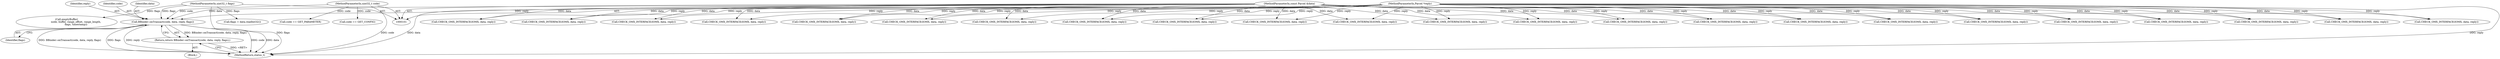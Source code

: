 digraph "0_Android_1171e7c047bf79e7c93342bb6a812c9edd86aa84@pointer" {
"1001051" [label="(Call,BBinder::onTransact(code, data, reply, flags))"];
"1000102" [label="(MethodParameterIn,uint32_t code)"];
"1000103" [label="(MethodParameterIn,const Parcel &data)"];
"1000104" [label="(MethodParameterIn,Parcel *reply)"];
"1000105" [label="(MethodParameterIn,uint32_t flags)"];
"1001050" [label="(Return,return BBinder::onTransact(code, data, reply, flags);)"];
"1000368" [label="(Call,code == GET_PARAMETER)"];
"1000806" [label="(Call,CHECK_OMX_INTERFACE(IOMX, data, reply))"];
"1001053" [label="(Identifier,data)"];
"1000871" [label="(Call,CHECK_OMX_INTERFACE(IOMX, data, reply))"];
"1000996" [label="(Call,flags = data.readInt32())"];
"1000112" [label="(Call,CHECK_OMX_INTERFACE(IOMX, data, reply))"];
"1000276" [label="(Call,CHECK_OMX_INTERFACE(IOMX, data, reply))"];
"1000486" [label="(Call,CHECK_OMX_INTERFACE(IOMX, data, reply))"];
"1000622" [label="(Call,CHECK_OMX_INTERFACE(IOMX, data, reply))"];
"1001051" [label="(Call,BBinder::onTransact(code, data, reply, flags))"];
"1001056" [label="(MethodReturn,status_t)"];
"1000918" [label="(Call,CHECK_OMX_INTERFACE(IOMX, data, reply))"];
"1001054" [label="(Identifier,reply)"];
"1000419" [label="(Call,CHECK_OMX_INTERFACE(IOMX, data, reply))"];
"1000712" [label="(Call,CHECK_OMX_INTERFACE(IOMX, data, reply))"];
"1000109" [label="(Block,)"];
"1000947" [label="(Call,CHECK_OMX_INTERFACE(IOMX, data, reply))"];
"1000102" [label="(MethodParameterIn,uint32_t code)"];
"1000971" [label="(Call,CHECK_OMX_INTERFACE(IOMX, data, reply))"];
"1000580" [label="(Call,CHECK_OMX_INTERFACE(IOMX, data, reply))"];
"1000105" [label="(MethodParameterIn,uint32_t flags)"];
"1000136" [label="(Call,CHECK_OMX_INTERFACE(IOMX, data, reply))"];
"1001015" [label="(Call,CHECK_OMX_INTERFACE(IOMX, data, reply))"];
"1000371" [label="(Call,code == GET_CONFIG)"];
"1001004" [label="(Call,emptyBuffer(\n                        node, buffer, range_offset, range_length,\n                        flags, timestamp))"];
"1000452" [label="(Call,CHECK_OMX_INTERFACE(IOMX, data, reply))"];
"1000390" [label="(Call,CHECK_OMX_INTERFACE(IOMX, data, reply))"];
"1000104" [label="(MethodParameterIn,Parcel *reply)"];
"1000103" [label="(MethodParameterIn,const Parcel &data)"];
"1001052" [label="(Identifier,code)"];
"1000679" [label="(Call,CHECK_OMX_INTERFACE(IOMX, data, reply))"];
"1001055" [label="(Identifier,flags)"];
"1000243" [label="(Call,CHECK_OMX_INTERFACE(IOMX, data, reply))"];
"1000533" [label="(Call,CHECK_OMX_INTERFACE(IOMX, data, reply))"];
"1000658" [label="(Call,CHECK_OMX_INTERFACE(IOMX, data, reply))"];
"1001050" [label="(Return,return BBinder::onTransact(code, data, reply, flags);)"];
"1000755" [label="(Call,CHECK_OMX_INTERFACE(IOMX, data, reply))"];
"1000226" [label="(Call,CHECK_OMX_INTERFACE(IOMX, data, reply))"];
"1000186" [label="(Call,CHECK_OMX_INTERFACE(IOMX, data, reply))"];
"1001051" -> "1001050"  [label="AST: "];
"1001051" -> "1001055"  [label="CFG: "];
"1001052" -> "1001051"  [label="AST: "];
"1001053" -> "1001051"  [label="AST: "];
"1001054" -> "1001051"  [label="AST: "];
"1001055" -> "1001051"  [label="AST: "];
"1001050" -> "1001051"  [label="CFG: "];
"1001051" -> "1001056"  [label="DDG: BBinder::onTransact(code, data, reply, flags)"];
"1001051" -> "1001056"  [label="DDG: flags"];
"1001051" -> "1001056"  [label="DDG: reply"];
"1001051" -> "1001056"  [label="DDG: code"];
"1001051" -> "1001056"  [label="DDG: data"];
"1001051" -> "1001050"  [label="DDG: BBinder::onTransact(code, data, reply, flags)"];
"1000102" -> "1001051"  [label="DDG: code"];
"1000103" -> "1001051"  [label="DDG: data"];
"1000104" -> "1001051"  [label="DDG: reply"];
"1000105" -> "1001051"  [label="DDG: flags"];
"1000102" -> "1000101"  [label="AST: "];
"1000102" -> "1001056"  [label="DDG: code"];
"1000102" -> "1000368"  [label="DDG: code"];
"1000102" -> "1000371"  [label="DDG: code"];
"1000103" -> "1000101"  [label="AST: "];
"1000103" -> "1001056"  [label="DDG: data"];
"1000103" -> "1000112"  [label="DDG: data"];
"1000103" -> "1000136"  [label="DDG: data"];
"1000103" -> "1000186"  [label="DDG: data"];
"1000103" -> "1000226"  [label="DDG: data"];
"1000103" -> "1000243"  [label="DDG: data"];
"1000103" -> "1000276"  [label="DDG: data"];
"1000103" -> "1000390"  [label="DDG: data"];
"1000103" -> "1000419"  [label="DDG: data"];
"1000103" -> "1000452"  [label="DDG: data"];
"1000103" -> "1000486"  [label="DDG: data"];
"1000103" -> "1000533"  [label="DDG: data"];
"1000103" -> "1000580"  [label="DDG: data"];
"1000103" -> "1000622"  [label="DDG: data"];
"1000103" -> "1000658"  [label="DDG: data"];
"1000103" -> "1000679"  [label="DDG: data"];
"1000103" -> "1000712"  [label="DDG: data"];
"1000103" -> "1000755"  [label="DDG: data"];
"1000103" -> "1000806"  [label="DDG: data"];
"1000103" -> "1000871"  [label="DDG: data"];
"1000103" -> "1000918"  [label="DDG: data"];
"1000103" -> "1000947"  [label="DDG: data"];
"1000103" -> "1000971"  [label="DDG: data"];
"1000103" -> "1001015"  [label="DDG: data"];
"1000104" -> "1000101"  [label="AST: "];
"1000104" -> "1001056"  [label="DDG: reply"];
"1000104" -> "1000112"  [label="DDG: reply"];
"1000104" -> "1000136"  [label="DDG: reply"];
"1000104" -> "1000186"  [label="DDG: reply"];
"1000104" -> "1000226"  [label="DDG: reply"];
"1000104" -> "1000243"  [label="DDG: reply"];
"1000104" -> "1000276"  [label="DDG: reply"];
"1000104" -> "1000390"  [label="DDG: reply"];
"1000104" -> "1000419"  [label="DDG: reply"];
"1000104" -> "1000452"  [label="DDG: reply"];
"1000104" -> "1000486"  [label="DDG: reply"];
"1000104" -> "1000533"  [label="DDG: reply"];
"1000104" -> "1000580"  [label="DDG: reply"];
"1000104" -> "1000622"  [label="DDG: reply"];
"1000104" -> "1000658"  [label="DDG: reply"];
"1000104" -> "1000679"  [label="DDG: reply"];
"1000104" -> "1000712"  [label="DDG: reply"];
"1000104" -> "1000755"  [label="DDG: reply"];
"1000104" -> "1000806"  [label="DDG: reply"];
"1000104" -> "1000871"  [label="DDG: reply"];
"1000104" -> "1000918"  [label="DDG: reply"];
"1000104" -> "1000947"  [label="DDG: reply"];
"1000104" -> "1000971"  [label="DDG: reply"];
"1000104" -> "1001015"  [label="DDG: reply"];
"1000105" -> "1000101"  [label="AST: "];
"1000105" -> "1001056"  [label="DDG: flags"];
"1000105" -> "1000996"  [label="DDG: flags"];
"1000105" -> "1001004"  [label="DDG: flags"];
"1001050" -> "1000109"  [label="AST: "];
"1001056" -> "1001050"  [label="CFG: "];
"1001050" -> "1001056"  [label="DDG: <RET>"];
}
